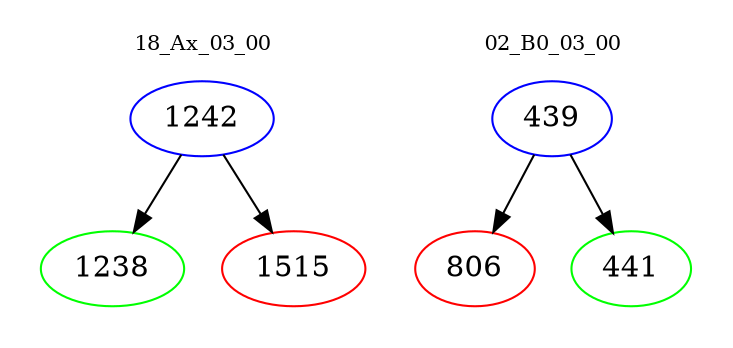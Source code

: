 digraph{
subgraph cluster_0 {
color = white
label = "18_Ax_03_00";
fontsize=10;
T0_1242 [label="1242", color="blue"]
T0_1242 -> T0_1238 [color="black"]
T0_1238 [label="1238", color="green"]
T0_1242 -> T0_1515 [color="black"]
T0_1515 [label="1515", color="red"]
}
subgraph cluster_1 {
color = white
label = "02_B0_03_00";
fontsize=10;
T1_439 [label="439", color="blue"]
T1_439 -> T1_806 [color="black"]
T1_806 [label="806", color="red"]
T1_439 -> T1_441 [color="black"]
T1_441 [label="441", color="green"]
}
}
